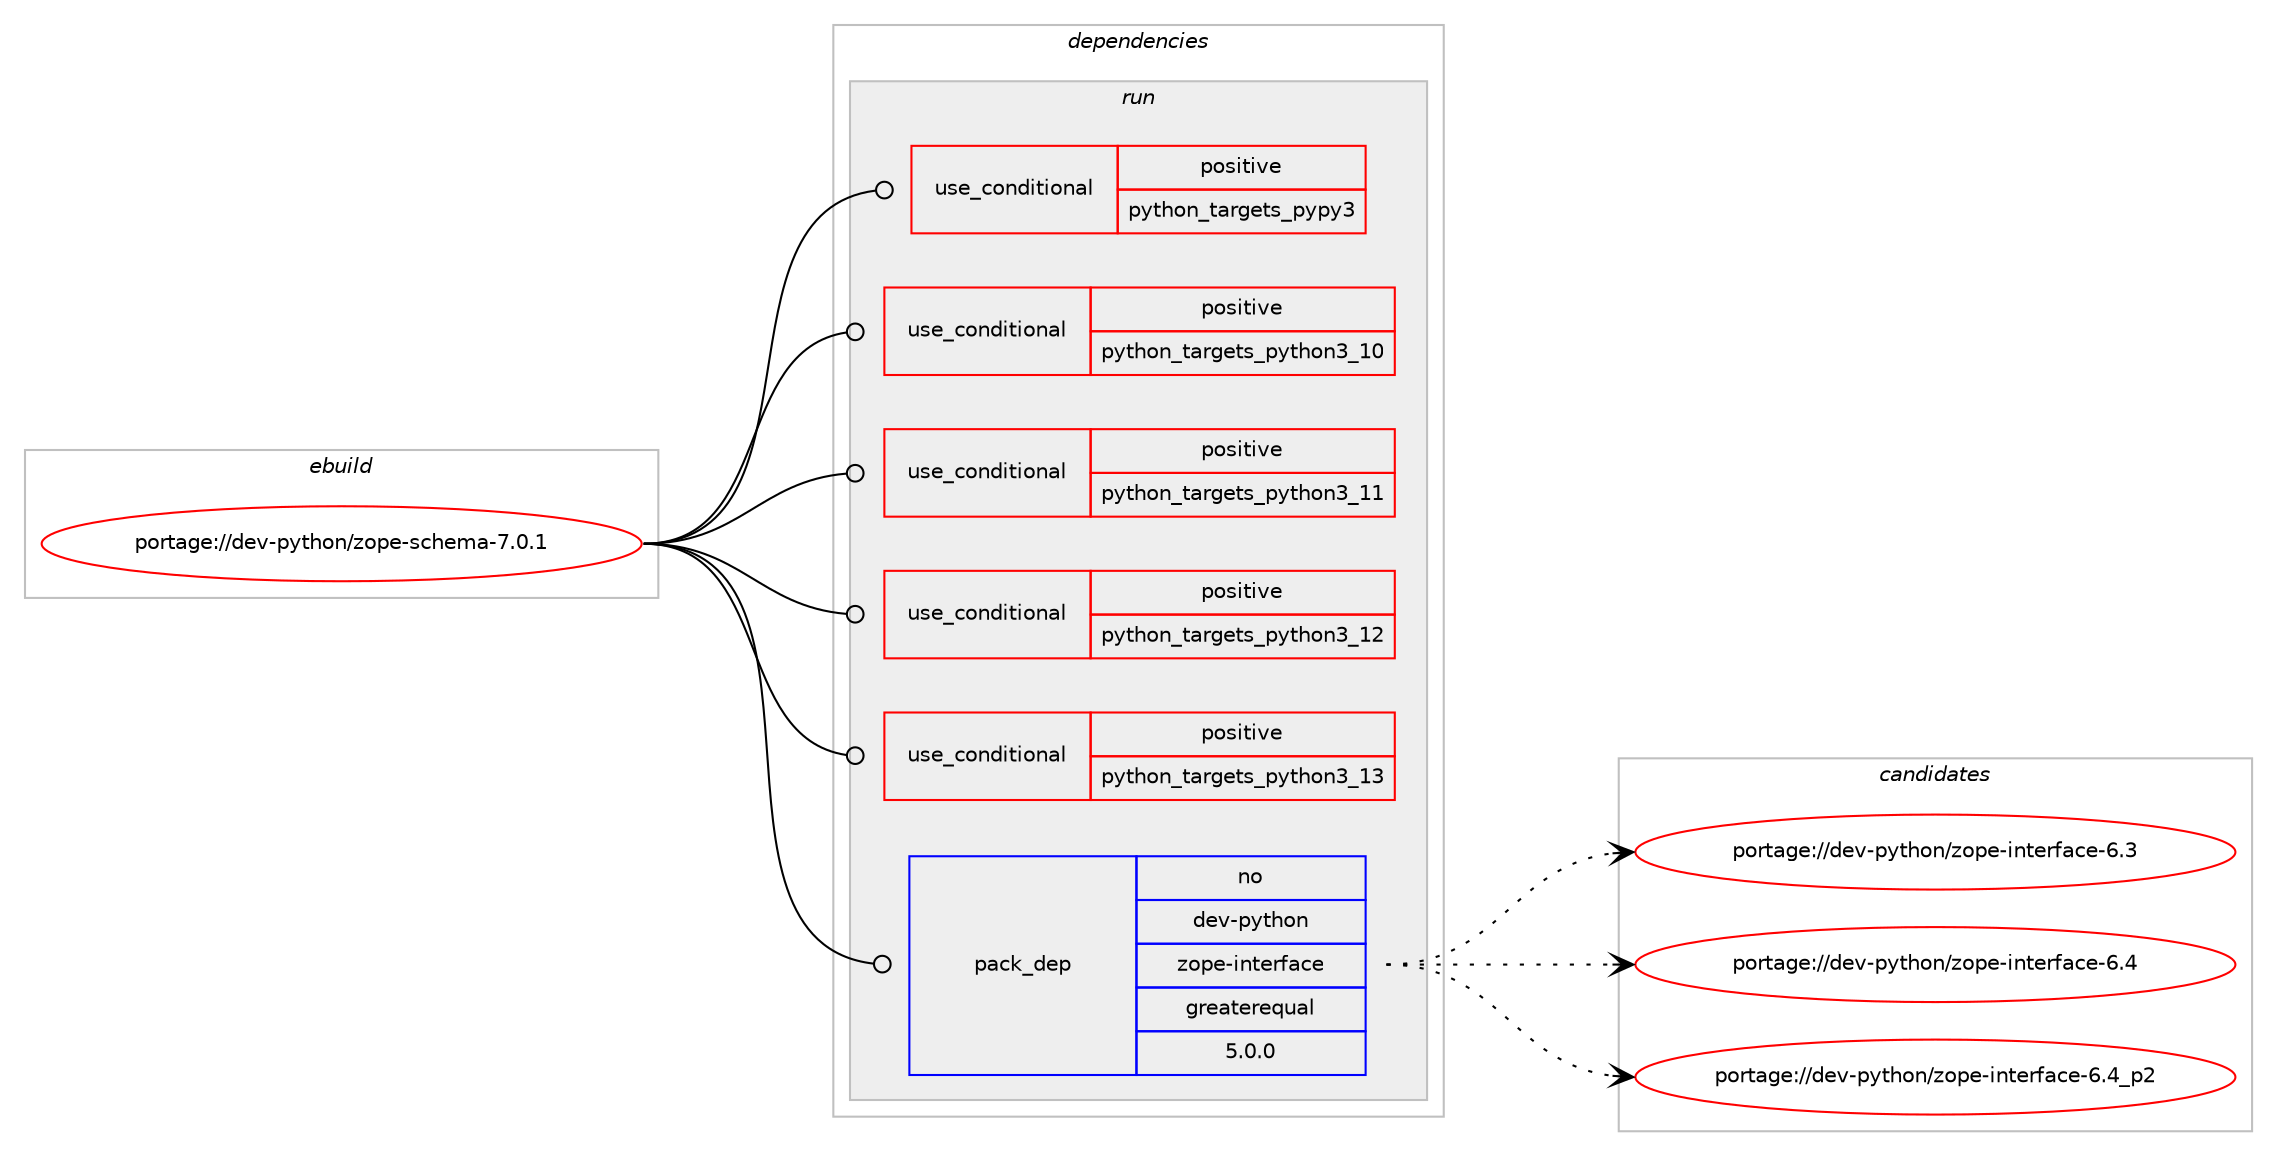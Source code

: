 digraph prolog {

# *************
# Graph options
# *************

newrank=true;
concentrate=true;
compound=true;
graph [rankdir=LR,fontname=Helvetica,fontsize=10,ranksep=1.5];#, ranksep=2.5, nodesep=0.2];
edge  [arrowhead=vee];
node  [fontname=Helvetica,fontsize=10];

# **********
# The ebuild
# **********

subgraph cluster_leftcol {
color=gray;
rank=same;
label=<<i>ebuild</i>>;
id [label="portage://dev-python/zope-schema-7.0.1", color=red, width=4, href="../dev-python/zope-schema-7.0.1.svg"];
}

# ****************
# The dependencies
# ****************

subgraph cluster_midcol {
color=gray;
label=<<i>dependencies</i>>;
subgraph cluster_compile {
fillcolor="#eeeeee";
style=filled;
label=<<i>compile</i>>;
}
subgraph cluster_compileandrun {
fillcolor="#eeeeee";
style=filled;
label=<<i>compile and run</i>>;
}
subgraph cluster_run {
fillcolor="#eeeeee";
style=filled;
label=<<i>run</i>>;
subgraph cond40159 {
dependency84474 [label=<<TABLE BORDER="0" CELLBORDER="1" CELLSPACING="0" CELLPADDING="4"><TR><TD ROWSPAN="3" CELLPADDING="10">use_conditional</TD></TR><TR><TD>positive</TD></TR><TR><TD>python_targets_pypy3</TD></TR></TABLE>>, shape=none, color=red];
# *** BEGIN UNKNOWN DEPENDENCY TYPE (TODO) ***
# dependency84474 -> package_dependency(portage://dev-python/zope-schema-7.0.1,run,no,dev-python,pypy3,none,[,,],any_same_slot,[])
# *** END UNKNOWN DEPENDENCY TYPE (TODO) ***

}
id:e -> dependency84474:w [weight=20,style="solid",arrowhead="odot"];
subgraph cond40160 {
dependency84475 [label=<<TABLE BORDER="0" CELLBORDER="1" CELLSPACING="0" CELLPADDING="4"><TR><TD ROWSPAN="3" CELLPADDING="10">use_conditional</TD></TR><TR><TD>positive</TD></TR><TR><TD>python_targets_python3_10</TD></TR></TABLE>>, shape=none, color=red];
# *** BEGIN UNKNOWN DEPENDENCY TYPE (TODO) ***
# dependency84475 -> package_dependency(portage://dev-python/zope-schema-7.0.1,run,no,dev-lang,python,none,[,,],[slot(3.10)],[])
# *** END UNKNOWN DEPENDENCY TYPE (TODO) ***

}
id:e -> dependency84475:w [weight=20,style="solid",arrowhead="odot"];
subgraph cond40161 {
dependency84476 [label=<<TABLE BORDER="0" CELLBORDER="1" CELLSPACING="0" CELLPADDING="4"><TR><TD ROWSPAN="3" CELLPADDING="10">use_conditional</TD></TR><TR><TD>positive</TD></TR><TR><TD>python_targets_python3_11</TD></TR></TABLE>>, shape=none, color=red];
# *** BEGIN UNKNOWN DEPENDENCY TYPE (TODO) ***
# dependency84476 -> package_dependency(portage://dev-python/zope-schema-7.0.1,run,no,dev-lang,python,none,[,,],[slot(3.11)],[])
# *** END UNKNOWN DEPENDENCY TYPE (TODO) ***

}
id:e -> dependency84476:w [weight=20,style="solid",arrowhead="odot"];
subgraph cond40162 {
dependency84477 [label=<<TABLE BORDER="0" CELLBORDER="1" CELLSPACING="0" CELLPADDING="4"><TR><TD ROWSPAN="3" CELLPADDING="10">use_conditional</TD></TR><TR><TD>positive</TD></TR><TR><TD>python_targets_python3_12</TD></TR></TABLE>>, shape=none, color=red];
# *** BEGIN UNKNOWN DEPENDENCY TYPE (TODO) ***
# dependency84477 -> package_dependency(portage://dev-python/zope-schema-7.0.1,run,no,dev-lang,python,none,[,,],[slot(3.12)],[])
# *** END UNKNOWN DEPENDENCY TYPE (TODO) ***

}
id:e -> dependency84477:w [weight=20,style="solid",arrowhead="odot"];
subgraph cond40163 {
dependency84478 [label=<<TABLE BORDER="0" CELLBORDER="1" CELLSPACING="0" CELLPADDING="4"><TR><TD ROWSPAN="3" CELLPADDING="10">use_conditional</TD></TR><TR><TD>positive</TD></TR><TR><TD>python_targets_python3_13</TD></TR></TABLE>>, shape=none, color=red];
# *** BEGIN UNKNOWN DEPENDENCY TYPE (TODO) ***
# dependency84478 -> package_dependency(portage://dev-python/zope-schema-7.0.1,run,no,dev-lang,python,none,[,,],[slot(3.13)],[])
# *** END UNKNOWN DEPENDENCY TYPE (TODO) ***

}
id:e -> dependency84478:w [weight=20,style="solid",arrowhead="odot"];
# *** BEGIN UNKNOWN DEPENDENCY TYPE (TODO) ***
# id -> package_dependency(portage://dev-python/zope-schema-7.0.1,run,no,dev-python,zope-event,none,[,,],[],[use(optenable(python_targets_pypy3),negative),use(optenable(python_targets_python3_10),negative),use(optenable(python_targets_python3_11),negative),use(optenable(python_targets_python3_12),negative),use(optenable(python_targets_python3_13),negative)])
# *** END UNKNOWN DEPENDENCY TYPE (TODO) ***

subgraph pack43075 {
dependency84479 [label=<<TABLE BORDER="0" CELLBORDER="1" CELLSPACING="0" CELLPADDING="4" WIDTH="220"><TR><TD ROWSPAN="6" CELLPADDING="30">pack_dep</TD></TR><TR><TD WIDTH="110">no</TD></TR><TR><TD>dev-python</TD></TR><TR><TD>zope-interface</TD></TR><TR><TD>greaterequal</TD></TR><TR><TD>5.0.0</TD></TR></TABLE>>, shape=none, color=blue];
}
id:e -> dependency84479:w [weight=20,style="solid",arrowhead="odot"];
# *** BEGIN UNKNOWN DEPENDENCY TYPE (TODO) ***
# id -> package_dependency(portage://dev-python/zope-schema-7.0.1,run,weak,dev-python,namespace-zope,none,[,,],[],[])
# *** END UNKNOWN DEPENDENCY TYPE (TODO) ***

}
}

# **************
# The candidates
# **************

subgraph cluster_choices {
rank=same;
color=gray;
label=<<i>candidates</i>>;

subgraph choice43075 {
color=black;
nodesep=1;
choice100101118451121211161041111104712211111210145105110116101114102979910145544651 [label="portage://dev-python/zope-interface-6.3", color=red, width=4,href="../dev-python/zope-interface-6.3.svg"];
choice100101118451121211161041111104712211111210145105110116101114102979910145544652 [label="portage://dev-python/zope-interface-6.4", color=red, width=4,href="../dev-python/zope-interface-6.4.svg"];
choice1001011184511212111610411111047122111112101451051101161011141029799101455446529511250 [label="portage://dev-python/zope-interface-6.4_p2", color=red, width=4,href="../dev-python/zope-interface-6.4_p2.svg"];
dependency84479:e -> choice100101118451121211161041111104712211111210145105110116101114102979910145544651:w [style=dotted,weight="100"];
dependency84479:e -> choice100101118451121211161041111104712211111210145105110116101114102979910145544652:w [style=dotted,weight="100"];
dependency84479:e -> choice1001011184511212111610411111047122111112101451051101161011141029799101455446529511250:w [style=dotted,weight="100"];
}
}

}
